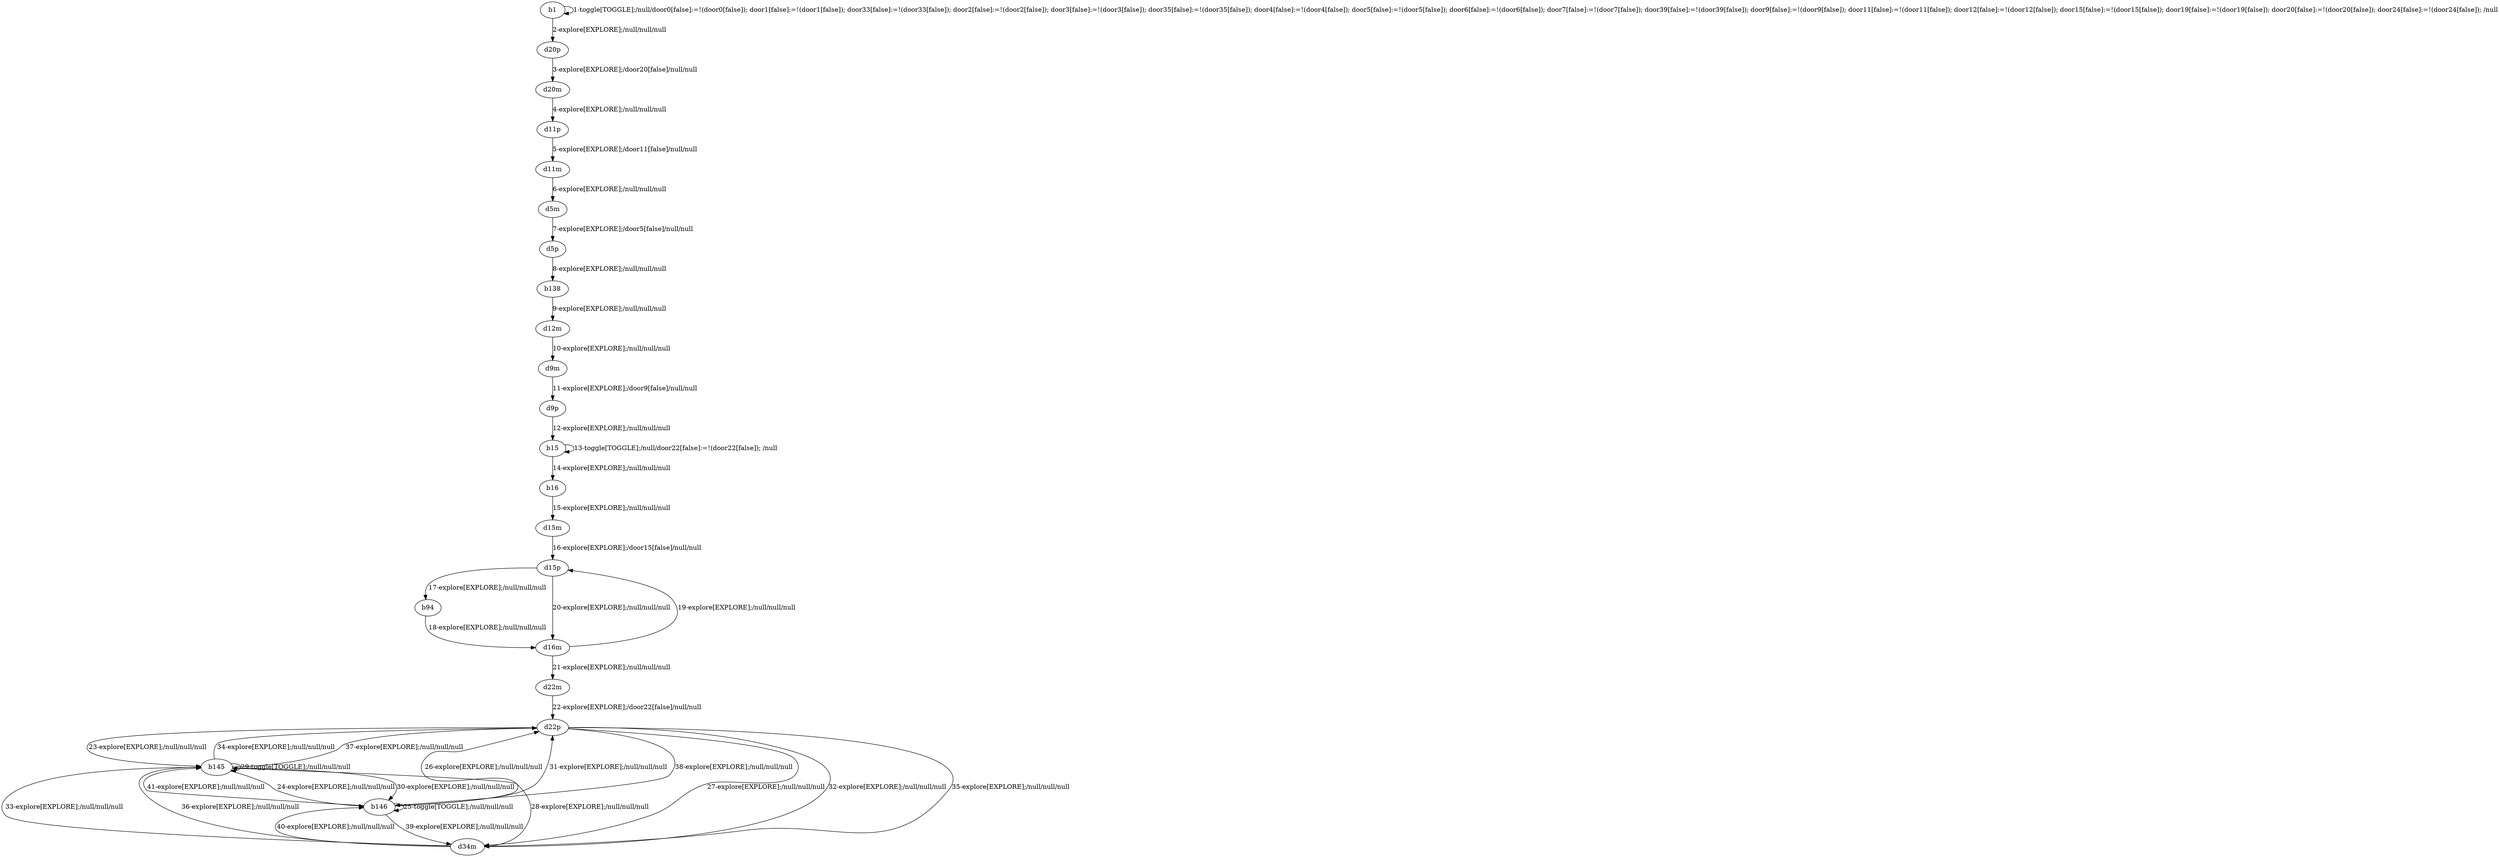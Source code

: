 # Total number of goals covered by this test: 1
# b146 --> b145

digraph g {
"b1" -> "b1" [label = "1-toggle[TOGGLE];/null/door0[false]:=!(door0[false]); door1[false]:=!(door1[false]); door33[false]:=!(door33[false]); door2[false]:=!(door2[false]); door3[false]:=!(door3[false]); door35[false]:=!(door35[false]); door4[false]:=!(door4[false]); door5[false]:=!(door5[false]); door6[false]:=!(door6[false]); door7[false]:=!(door7[false]); door39[false]:=!(door39[false]); door9[false]:=!(door9[false]); door11[false]:=!(door11[false]); door12[false]:=!(door12[false]); door15[false]:=!(door15[false]); door19[false]:=!(door19[false]); door20[false]:=!(door20[false]); door24[false]:=!(door24[false]); /null"];
"b1" -> "d20p" [label = "2-explore[EXPLORE];/null/null/null"];
"d20p" -> "d20m" [label = "3-explore[EXPLORE];/door20[false]/null/null"];
"d20m" -> "d11p" [label = "4-explore[EXPLORE];/null/null/null"];
"d11p" -> "d11m" [label = "5-explore[EXPLORE];/door11[false]/null/null"];
"d11m" -> "d5m" [label = "6-explore[EXPLORE];/null/null/null"];
"d5m" -> "d5p" [label = "7-explore[EXPLORE];/door5[false]/null/null"];
"d5p" -> "b138" [label = "8-explore[EXPLORE];/null/null/null"];
"b138" -> "d12m" [label = "9-explore[EXPLORE];/null/null/null"];
"d12m" -> "d9m" [label = "10-explore[EXPLORE];/null/null/null"];
"d9m" -> "d9p" [label = "11-explore[EXPLORE];/door9[false]/null/null"];
"d9p" -> "b15" [label = "12-explore[EXPLORE];/null/null/null"];
"b15" -> "b15" [label = "13-toggle[TOGGLE];/null/door22[false]:=!(door22[false]); /null"];
"b15" -> "b16" [label = "14-explore[EXPLORE];/null/null/null"];
"b16" -> "d15m" [label = "15-explore[EXPLORE];/null/null/null"];
"d15m" -> "d15p" [label = "16-explore[EXPLORE];/door15[false]/null/null"];
"d15p" -> "b94" [label = "17-explore[EXPLORE];/null/null/null"];
"b94" -> "d16m" [label = "18-explore[EXPLORE];/null/null/null"];
"d16m" -> "d15p" [label = "19-explore[EXPLORE];/null/null/null"];
"d15p" -> "d16m" [label = "20-explore[EXPLORE];/null/null/null"];
"d16m" -> "d22m" [label = "21-explore[EXPLORE];/null/null/null"];
"d22m" -> "d22p" [label = "22-explore[EXPLORE];/door22[false]/null/null"];
"d22p" -> "b145" [label = "23-explore[EXPLORE];/null/null/null"];
"b145" -> "b146" [label = "24-explore[EXPLORE];/null/null/null"];
"b146" -> "b146" [label = "25-toggle[TOGGLE];/null/null/null"];
"b146" -> "d22p" [label = "26-explore[EXPLORE];/null/null/null"];
"d22p" -> "d34m" [label = "27-explore[EXPLORE];/null/null/null"];
"d34m" -> "b145" [label = "28-explore[EXPLORE];/null/null/null"];
"b145" -> "b145" [label = "29-toggle[TOGGLE];/null/null/null"];
"b145" -> "b146" [label = "30-explore[EXPLORE];/null/null/null"];
"b146" -> "d22p" [label = "31-explore[EXPLORE];/null/null/null"];
"d22p" -> "d34m" [label = "32-explore[EXPLORE];/null/null/null"];
"d34m" -> "b145" [label = "33-explore[EXPLORE];/null/null/null"];
"b145" -> "d22p" [label = "34-explore[EXPLORE];/null/null/null"];
"d22p" -> "d34m" [label = "35-explore[EXPLORE];/null/null/null"];
"d34m" -> "b145" [label = "36-explore[EXPLORE];/null/null/null"];
"b145" -> "d22p" [label = "37-explore[EXPLORE];/null/null/null"];
"d22p" -> "b146" [label = "38-explore[EXPLORE];/null/null/null"];
"b146" -> "d34m" [label = "39-explore[EXPLORE];/null/null/null"];
"d34m" -> "b146" [label = "40-explore[EXPLORE];/null/null/null"];
"b146" -> "b145" [label = "41-explore[EXPLORE];/null/null/null"];
}
